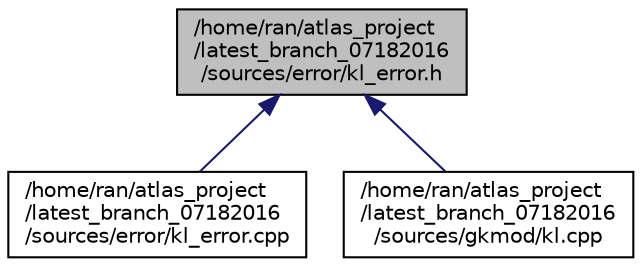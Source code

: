 digraph "/home/ran/atlas_project/latest_branch_07182016/sources/error/kl_error.h"
{
  edge [fontname="Helvetica",fontsize="10",labelfontname="Helvetica",labelfontsize="10"];
  node [fontname="Helvetica",fontsize="10",shape=record];
  Node1 [label="/home/ran/atlas_project\l/latest_branch_07182016\l/sources/error/kl_error.h",height=0.2,width=0.4,color="black", fillcolor="grey75", style="filled", fontcolor="black"];
  Node1 -> Node2 [dir="back",color="midnightblue",fontsize="10",style="solid",fontname="Helvetica"];
  Node2 [label="/home/ran/atlas_project\l/latest_branch_07182016\l/sources/error/kl_error.cpp",height=0.2,width=0.4,color="black", fillcolor="white", style="filled",URL="$kl__error_8cpp.html"];
  Node1 -> Node3 [dir="back",color="midnightblue",fontsize="10",style="solid",fontname="Helvetica"];
  Node3 [label="/home/ran/atlas_project\l/latest_branch_07182016\l/sources/gkmod/kl.cpp",height=0.2,width=0.4,color="black", fillcolor="white", style="filled",URL="$kl_8cpp.html",tooltip="Implementation of the class KLContext. "];
}

